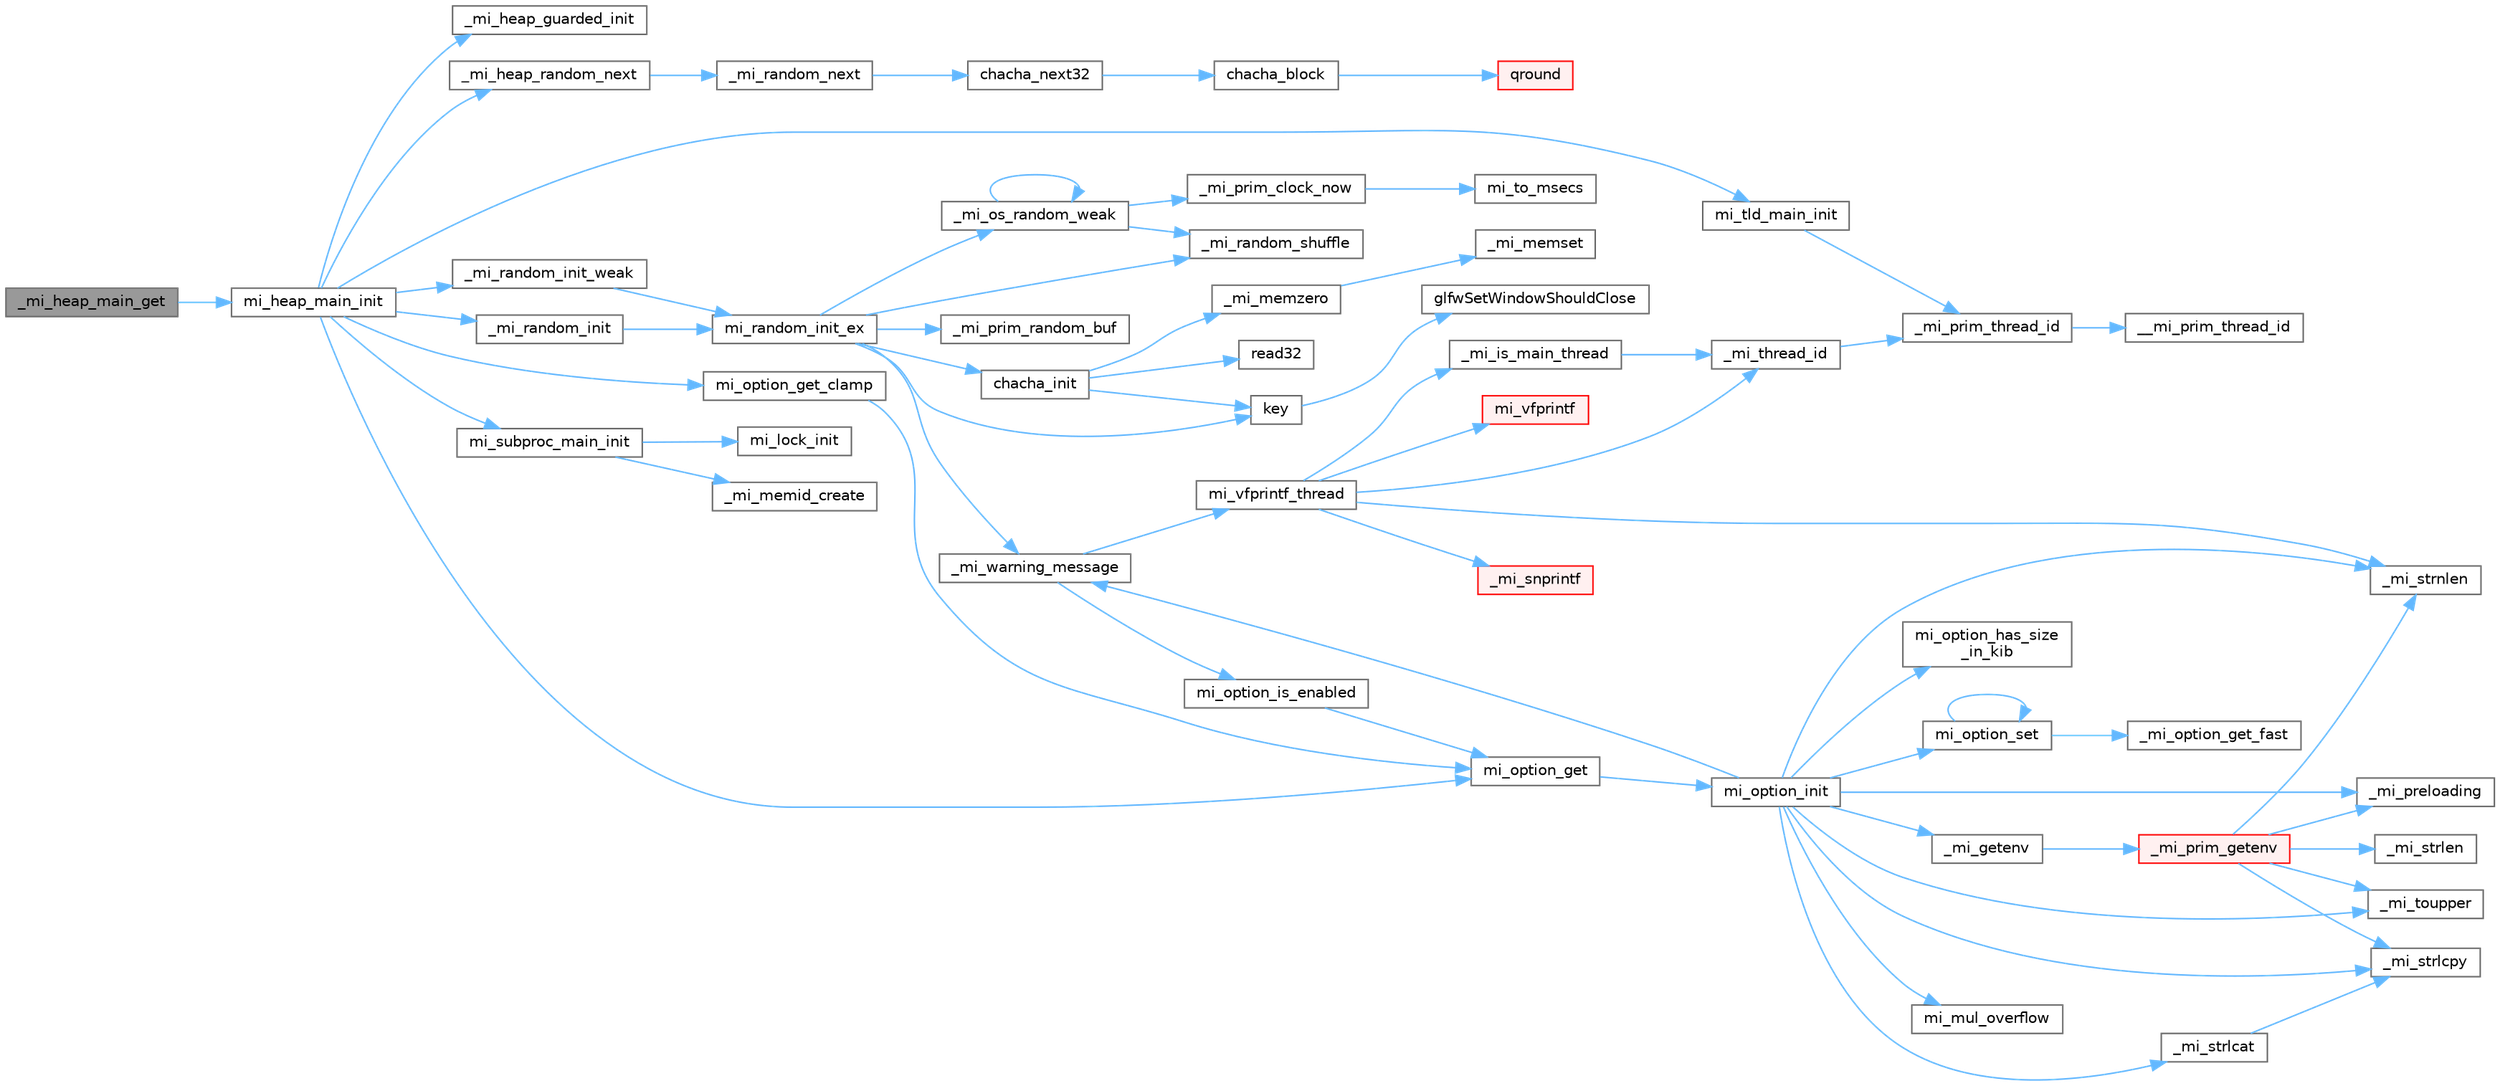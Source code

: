 digraph "_mi_heap_main_get"
{
 // LATEX_PDF_SIZE
  bgcolor="transparent";
  edge [fontname=Helvetica,fontsize=10,labelfontname=Helvetica,labelfontsize=10];
  node [fontname=Helvetica,fontsize=10,shape=box,height=0.2,width=0.4];
  rankdir="LR";
  Node1 [id="Node000001",label="_mi_heap_main_get",height=0.2,width=0.4,color="gray40", fillcolor="grey60", style="filled", fontcolor="black",tooltip=" "];
  Node1 -> Node2 [id="edge66_Node000001_Node000002",color="steelblue1",style="solid",tooltip=" "];
  Node2 [id="Node000002",label="mi_heap_main_init",height=0.2,width=0.4,color="grey40", fillcolor="white", style="filled",URL="$_e_a_s_t_l_2packages_2mimalloc_2src_2init_8c.html#a5d8b12ae7942ecf3eb4e8ffd313a263a",tooltip=" "];
  Node2 -> Node3 [id="edge67_Node000002_Node000003",color="steelblue1",style="solid",tooltip=" "];
  Node3 [id="Node000003",label="_mi_heap_guarded_init",height=0.2,width=0.4,color="grey40", fillcolor="white", style="filled",URL="$_e_a_s_t_l_2packages_2mimalloc_2src_2init_8c.html#a70e3672a1e08dcb5e7e311d403693394",tooltip=" "];
  Node2 -> Node4 [id="edge68_Node000002_Node000004",color="steelblue1",style="solid",tooltip=" "];
  Node4 [id="Node000004",label="_mi_heap_random_next",height=0.2,width=0.4,color="grey40", fillcolor="white", style="filled",URL="$heap_8c.html#a68ddb5f2c595ea9d4e8d450342b4713c",tooltip=" "];
  Node4 -> Node5 [id="edge69_Node000004_Node000005",color="steelblue1",style="solid",tooltip=" "];
  Node5 [id="Node000005",label="_mi_random_next",height=0.2,width=0.4,color="grey40", fillcolor="white", style="filled",URL="$random_8c.html#ae7c0ab020aad85edd43240680cc4f76e",tooltip=" "];
  Node5 -> Node6 [id="edge70_Node000005_Node000006",color="steelblue1",style="solid",tooltip=" "];
  Node6 [id="Node000006",label="chacha_next32",height=0.2,width=0.4,color="grey40", fillcolor="white", style="filled",URL="$random_8c.html#aee994349e65d0c17afc5f058382e4987",tooltip=" "];
  Node6 -> Node7 [id="edge71_Node000006_Node000007",color="steelblue1",style="solid",tooltip=" "];
  Node7 [id="Node000007",label="chacha_block",height=0.2,width=0.4,color="grey40", fillcolor="white", style="filled",URL="$random_8c.html#ac7c3361c50bd6885f2fa95dbd8446b4b",tooltip=" "];
  Node7 -> Node8 [id="edge72_Node000007_Node000008",color="steelblue1",style="solid",tooltip=" "];
  Node8 [id="Node000008",label="qround",height=0.2,width=0.4,color="red", fillcolor="#FFF0F0", style="filled",URL="$random_8c.html#a4b6bacd2f7b7850e296611f716692baa",tooltip=" "];
  Node2 -> Node10 [id="edge73_Node000002_Node000010",color="steelblue1",style="solid",tooltip=" "];
  Node10 [id="Node000010",label="_mi_random_init",height=0.2,width=0.4,color="grey40", fillcolor="white", style="filled",URL="$random_8c.html#aca9dc8a900f1b727e326063778b2eee1",tooltip=" "];
  Node10 -> Node11 [id="edge74_Node000010_Node000011",color="steelblue1",style="solid",tooltip=" "];
  Node11 [id="Node000011",label="mi_random_init_ex",height=0.2,width=0.4,color="grey40", fillcolor="white", style="filled",URL="$random_8c.html#ab23662b29a587205a8f597fa5a2e1de6",tooltip=" "];
  Node11 -> Node12 [id="edge75_Node000011_Node000012",color="steelblue1",style="solid",tooltip=" "];
  Node12 [id="Node000012",label="_mi_os_random_weak",height=0.2,width=0.4,color="grey40", fillcolor="white", style="filled",URL="$random_8c.html#a85bf7bbd920b6b6afb84fea419ec3392",tooltip=" "];
  Node12 -> Node12 [id="edge76_Node000012_Node000012",color="steelblue1",style="solid",tooltip=" "];
  Node12 -> Node13 [id="edge77_Node000012_Node000013",color="steelblue1",style="solid",tooltip=" "];
  Node13 [id="Node000013",label="_mi_prim_clock_now",height=0.2,width=0.4,color="grey40", fillcolor="white", style="filled",URL="$windows_2prim_8c.html#a9a1effe54aac3a8c248f0eceea1d5b63",tooltip=" "];
  Node13 -> Node14 [id="edge78_Node000013_Node000014",color="steelblue1",style="solid",tooltip=" "];
  Node14 [id="Node000014",label="mi_to_msecs",height=0.2,width=0.4,color="grey40", fillcolor="white", style="filled",URL="$windows_2prim_8c.html#ac5a73d1665d28f87d0021167b84cba01",tooltip=" "];
  Node12 -> Node15 [id="edge79_Node000012_Node000015",color="steelblue1",style="solid",tooltip=" "];
  Node15 [id="Node000015",label="_mi_random_shuffle",height=0.2,width=0.4,color="grey40", fillcolor="white", style="filled",URL="$_e_a_s_t_l_2packages_2mimalloc_2include_2mimalloc_2internal_8h.html#aed665df96f860a0ef89cc82e538df873",tooltip=" "];
  Node11 -> Node16 [id="edge80_Node000011_Node000016",color="steelblue1",style="solid",tooltip=" "];
  Node16 [id="Node000016",label="_mi_prim_random_buf",height=0.2,width=0.4,color="grey40", fillcolor="white", style="filled",URL="$windows_2prim_8c.html#a4d9172e2503d3616115ff0bc8a6a908d",tooltip=" "];
  Node11 -> Node15 [id="edge81_Node000011_Node000015",color="steelblue1",style="solid",tooltip=" "];
  Node11 -> Node17 [id="edge82_Node000011_Node000017",color="steelblue1",style="solid",tooltip=" "];
  Node17 [id="Node000017",label="_mi_warning_message",height=0.2,width=0.4,color="grey40", fillcolor="white", style="filled",URL="$options_8c.html#ac253cac2ca24fb63be7f4937ac620dc4",tooltip=" "];
  Node17 -> Node18 [id="edge83_Node000017_Node000018",color="steelblue1",style="solid",tooltip=" "];
  Node18 [id="Node000018",label="mi_option_is_enabled",height=0.2,width=0.4,color="grey40", fillcolor="white", style="filled",URL="$group__options.html#ga459ad98f18b3fc9275474807fe0ca188",tooltip=" "];
  Node18 -> Node19 [id="edge84_Node000018_Node000019",color="steelblue1",style="solid",tooltip=" "];
  Node19 [id="Node000019",label="mi_option_get",height=0.2,width=0.4,color="grey40", fillcolor="white", style="filled",URL="$group__options.html#ga7e8af195cc81d3fa64ccf2662caa565a",tooltip=" "];
  Node19 -> Node20 [id="edge85_Node000019_Node000020",color="steelblue1",style="solid",tooltip=" "];
  Node20 [id="Node000020",label="mi_option_init",height=0.2,width=0.4,color="grey40", fillcolor="white", style="filled",URL="$options_8c.html#a61970c5b942f29a5dea8a39742421cfe",tooltip=" "];
  Node20 -> Node21 [id="edge86_Node000020_Node000021",color="steelblue1",style="solid",tooltip=" "];
  Node21 [id="Node000021",label="_mi_getenv",height=0.2,width=0.4,color="grey40", fillcolor="white", style="filled",URL="$libc_8c.html#ae24e3d9662cc4cc3277fa0f31359b3ee",tooltip=" "];
  Node21 -> Node22 [id="edge87_Node000021_Node000022",color="steelblue1",style="solid",tooltip=" "];
  Node22 [id="Node000022",label="_mi_prim_getenv",height=0.2,width=0.4,color="red", fillcolor="#FFF0F0", style="filled",URL="$windows_2prim_8c.html#a83ac99612f318532560ffc033ee18d59",tooltip=" "];
  Node22 -> Node23 [id="edge88_Node000022_Node000023",color="steelblue1",style="solid",tooltip=" "];
  Node23 [id="Node000023",label="_mi_preloading",height=0.2,width=0.4,color="grey40", fillcolor="white", style="filled",URL="$_e_a_s_t_l_2packages_2mimalloc_2src_2init_8c.html#a404be8b4c0576588270fde0b2a4d7832",tooltip=" "];
  Node22 -> Node24 [id="edge89_Node000022_Node000024",color="steelblue1",style="solid",tooltip=" "];
  Node24 [id="Node000024",label="_mi_strlcpy",height=0.2,width=0.4,color="grey40", fillcolor="white", style="filled",URL="$libc_8c.html#a17a9534829be8a086014bf2a2792154f",tooltip=" "];
  Node22 -> Node25 [id="edge90_Node000022_Node000025",color="steelblue1",style="solid",tooltip=" "];
  Node25 [id="Node000025",label="_mi_strlen",height=0.2,width=0.4,color="grey40", fillcolor="white", style="filled",URL="$libc_8c.html#a70fc9bbb723b024221706d118be42bfc",tooltip=" "];
  Node22 -> Node28 [id="edge91_Node000022_Node000028",color="steelblue1",style="solid",tooltip=" "];
  Node28 [id="Node000028",label="_mi_strnlen",height=0.2,width=0.4,color="grey40", fillcolor="white", style="filled",URL="$libc_8c.html#ae8577fe0d9bbe3fb90d2169caa1af943",tooltip=" "];
  Node22 -> Node27 [id="edge92_Node000022_Node000027",color="steelblue1",style="solid",tooltip=" "];
  Node27 [id="Node000027",label="_mi_toupper",height=0.2,width=0.4,color="grey40", fillcolor="white", style="filled",URL="$libc_8c.html#a0d811385427149f1ea8637c8fab1fd07",tooltip=" "];
  Node20 -> Node23 [id="edge93_Node000020_Node000023",color="steelblue1",style="solid",tooltip=" "];
  Node20 -> Node30 [id="edge94_Node000020_Node000030",color="steelblue1",style="solid",tooltip=" "];
  Node30 [id="Node000030",label="_mi_strlcat",height=0.2,width=0.4,color="grey40", fillcolor="white", style="filled",URL="$libc_8c.html#a29572712fc70f836ac31d224d98ad41a",tooltip=" "];
  Node30 -> Node24 [id="edge95_Node000030_Node000024",color="steelblue1",style="solid",tooltip=" "];
  Node20 -> Node24 [id="edge96_Node000020_Node000024",color="steelblue1",style="solid",tooltip=" "];
  Node20 -> Node28 [id="edge97_Node000020_Node000028",color="steelblue1",style="solid",tooltip=" "];
  Node20 -> Node27 [id="edge98_Node000020_Node000027",color="steelblue1",style="solid",tooltip=" "];
  Node20 -> Node17 [id="edge99_Node000020_Node000017",color="steelblue1",style="solid",tooltip=" "];
  Node20 -> Node31 [id="edge100_Node000020_Node000031",color="steelblue1",style="solid",tooltip=" "];
  Node31 [id="Node000031",label="mi_mul_overflow",height=0.2,width=0.4,color="grey40", fillcolor="white", style="filled",URL="$_e_a_s_t_l_2packages_2mimalloc_2include_2mimalloc_2internal_8h.html#abf06027911fbdc300901fb961a45e4d0",tooltip=" "];
  Node20 -> Node32 [id="edge101_Node000020_Node000032",color="steelblue1",style="solid",tooltip=" "];
  Node32 [id="Node000032",label="mi_option_has_size\l_in_kib",height=0.2,width=0.4,color="grey40", fillcolor="white", style="filled",URL="$options_8c.html#aee4ee640d854972d765c2896aa04270a",tooltip=" "];
  Node20 -> Node33 [id="edge102_Node000020_Node000033",color="steelblue1",style="solid",tooltip=" "];
  Node33 [id="Node000033",label="mi_option_set",height=0.2,width=0.4,color="grey40", fillcolor="white", style="filled",URL="$group__options.html#gaf84921c32375e25754dc2ee6a911fa60",tooltip=" "];
  Node33 -> Node34 [id="edge103_Node000033_Node000034",color="steelblue1",style="solid",tooltip=" "];
  Node34 [id="Node000034",label="_mi_option_get_fast",height=0.2,width=0.4,color="grey40", fillcolor="white", style="filled",URL="$options_8c.html#a1d96c2519367ba4bef4505cbd13aaec3",tooltip=" "];
  Node33 -> Node33 [id="edge104_Node000033_Node000033",color="steelblue1",style="solid",tooltip=" "];
  Node17 -> Node35 [id="edge105_Node000017_Node000035",color="steelblue1",style="solid",tooltip=" "];
  Node35 [id="Node000035",label="mi_vfprintf_thread",height=0.2,width=0.4,color="grey40", fillcolor="white", style="filled",URL="$options_8c.html#a4af8263c139d04a876914f39024a7424",tooltip=" "];
  Node35 -> Node36 [id="edge106_Node000035_Node000036",color="steelblue1",style="solid",tooltip=" "];
  Node36 [id="Node000036",label="_mi_is_main_thread",height=0.2,width=0.4,color="grey40", fillcolor="white", style="filled",URL="$_e_a_s_t_l_2packages_2mimalloc_2src_2init_8c.html#a008e0a28e7c86b15a04094d595e2c327",tooltip=" "];
  Node36 -> Node37 [id="edge107_Node000036_Node000037",color="steelblue1",style="solid",tooltip=" "];
  Node37 [id="Node000037",label="_mi_thread_id",height=0.2,width=0.4,color="grey40", fillcolor="white", style="filled",URL="$_e_a_s_t_l_2packages_2mimalloc_2src_2init_8c.html#a43068a36d7dea6ccf1e3558a27e22993",tooltip=" "];
  Node37 -> Node38 [id="edge108_Node000037_Node000038",color="steelblue1",style="solid",tooltip=" "];
  Node38 [id="Node000038",label="_mi_prim_thread_id",height=0.2,width=0.4,color="grey40", fillcolor="white", style="filled",URL="$prim_8h.html#a3875c92cbb791d0a7c69bc1fd2df6804",tooltip=" "];
  Node38 -> Node39 [id="edge109_Node000038_Node000039",color="steelblue1",style="solid",tooltip=" "];
  Node39 [id="Node000039",label="__mi_prim_thread_id",height=0.2,width=0.4,color="grey40", fillcolor="white", style="filled",URL="$prim_8h.html#a42ea20cb0253ec21dff5f6770927df20",tooltip=" "];
  Node35 -> Node40 [id="edge110_Node000035_Node000040",color="steelblue1",style="solid",tooltip=" "];
  Node40 [id="Node000040",label="_mi_snprintf",height=0.2,width=0.4,color="red", fillcolor="#FFF0F0", style="filled",URL="$libc_8c.html#a6c2f4673e3317f332571bc1bec18c49b",tooltip=" "];
  Node35 -> Node28 [id="edge111_Node000035_Node000028",color="steelblue1",style="solid",tooltip=" "];
  Node35 -> Node37 [id="edge112_Node000035_Node000037",color="steelblue1",style="solid",tooltip=" "];
  Node35 -> Node47 [id="edge113_Node000035_Node000047",color="steelblue1",style="solid",tooltip=" "];
  Node47 [id="Node000047",label="mi_vfprintf",height=0.2,width=0.4,color="red", fillcolor="#FFF0F0", style="filled",URL="$options_8c.html#a1f31f62f178fb5309451aa44c8d25327",tooltip=" "];
  Node11 -> Node52 [id="edge114_Node000011_Node000052",color="steelblue1",style="solid",tooltip=" "];
  Node52 [id="Node000052",label="chacha_init",height=0.2,width=0.4,color="grey40", fillcolor="white", style="filled",URL="$random_8c.html#a67366410cb2bd986ff81703ec536d544",tooltip=" "];
  Node52 -> Node53 [id="edge115_Node000052_Node000053",color="steelblue1",style="solid",tooltip=" "];
  Node53 [id="Node000053",label="_mi_memzero",height=0.2,width=0.4,color="grey40", fillcolor="white", style="filled",URL="$_e_a_s_t_l_2packages_2mimalloc_2include_2mimalloc_2internal_8h.html#a621a19b2339e1a1d23f8bc1a96eb3b54",tooltip=" "];
  Node53 -> Node54 [id="edge116_Node000053_Node000054",color="steelblue1",style="solid",tooltip=" "];
  Node54 [id="Node000054",label="_mi_memset",height=0.2,width=0.4,color="grey40", fillcolor="white", style="filled",URL="$_e_a_s_t_l_2packages_2mimalloc_2include_2mimalloc_2internal_8h.html#ae042f084f894809035813d45e3c43561",tooltip=" "];
  Node52 -> Node55 [id="edge117_Node000052_Node000055",color="steelblue1",style="solid",tooltip=" "];
  Node55 [id="Node000055",label="key",height=0.2,width=0.4,color="grey40", fillcolor="white", style="filled",URL="$gears_8c.html#accd6b5b92b78666e36543412d4ac14cd",tooltip=" "];
  Node55 -> Node56 [id="edge118_Node000055_Node000056",color="steelblue1",style="solid",tooltip=" "];
  Node56 [id="Node000056",label="glfwSetWindowShouldClose",height=0.2,width=0.4,color="grey40", fillcolor="white", style="filled",URL="$group__window.html#ga1cadeda7a1e2f224e06a8415d30741aa",tooltip="Sets the close flag of the specified window."];
  Node52 -> Node57 [id="edge119_Node000052_Node000057",color="steelblue1",style="solid",tooltip=" "];
  Node57 [id="Node000057",label="read32",height=0.2,width=0.4,color="grey40", fillcolor="white", style="filled",URL="$random_8c.html#afd3f417c9b7fc24e615d80dd7cb763ad",tooltip=" "];
  Node11 -> Node55 [id="edge120_Node000011_Node000055",color="steelblue1",style="solid",tooltip=" "];
  Node2 -> Node58 [id="edge121_Node000002_Node000058",color="steelblue1",style="solid",tooltip=" "];
  Node58 [id="Node000058",label="_mi_random_init_weak",height=0.2,width=0.4,color="grey40", fillcolor="white", style="filled",URL="$random_8c.html#a6bfdbdbf180aa56ff5697e0f2e3ca49a",tooltip=" "];
  Node58 -> Node11 [id="edge122_Node000058_Node000011",color="steelblue1",style="solid",tooltip=" "];
  Node2 -> Node19 [id="edge123_Node000002_Node000019",color="steelblue1",style="solid",tooltip=" "];
  Node2 -> Node59 [id="edge124_Node000002_Node000059",color="steelblue1",style="solid",tooltip=" "];
  Node59 [id="Node000059",label="mi_option_get_clamp",height=0.2,width=0.4,color="grey40", fillcolor="white", style="filled",URL="$group__options.html#ga96ad9c406338bd314cfe878cfc9bf723",tooltip=" "];
  Node59 -> Node19 [id="edge125_Node000059_Node000019",color="steelblue1",style="solid",tooltip=" "];
  Node2 -> Node60 [id="edge126_Node000002_Node000060",color="steelblue1",style="solid",tooltip=" "];
  Node60 [id="Node000060",label="mi_subproc_main_init",height=0.2,width=0.4,color="grey40", fillcolor="white", style="filled",URL="$_e_a_s_t_l_2packages_2mimalloc_2src_2init_8c.html#a51b6f4fa5d8cbde3881bf41e2a9d7a73",tooltip=" "];
  Node60 -> Node61 [id="edge127_Node000060_Node000061",color="steelblue1",style="solid",tooltip=" "];
  Node61 [id="Node000061",label="_mi_memid_create",height=0.2,width=0.4,color="grey40", fillcolor="white", style="filled",URL="$_e_a_s_t_l_2packages_2mimalloc_2include_2mimalloc_2internal_8h.html#a666352100ead3b22c4cd8ac803b1b1f8",tooltip=" "];
  Node60 -> Node62 [id="edge128_Node000060_Node000062",color="steelblue1",style="solid",tooltip=" "];
  Node62 [id="Node000062",label="mi_lock_init",height=0.2,width=0.4,color="grey40", fillcolor="white", style="filled",URL="$_e_a_s_t_l_2packages_2mimalloc_2include_2mimalloc_2atomic_8h.html#a0aad6b1ce67a3a8f2c712d86cadc125e",tooltip=" "];
  Node2 -> Node63 [id="edge129_Node000002_Node000063",color="steelblue1",style="solid",tooltip=" "];
  Node63 [id="Node000063",label="mi_tld_main_init",height=0.2,width=0.4,color="grey40", fillcolor="white", style="filled",URL="$_e_a_s_t_l_2packages_2mimalloc_2src_2init_8c.html#a5b314759773d0dc745240cdf90e7f1b0",tooltip=" "];
  Node63 -> Node38 [id="edge130_Node000063_Node000038",color="steelblue1",style="solid",tooltip=" "];
}

